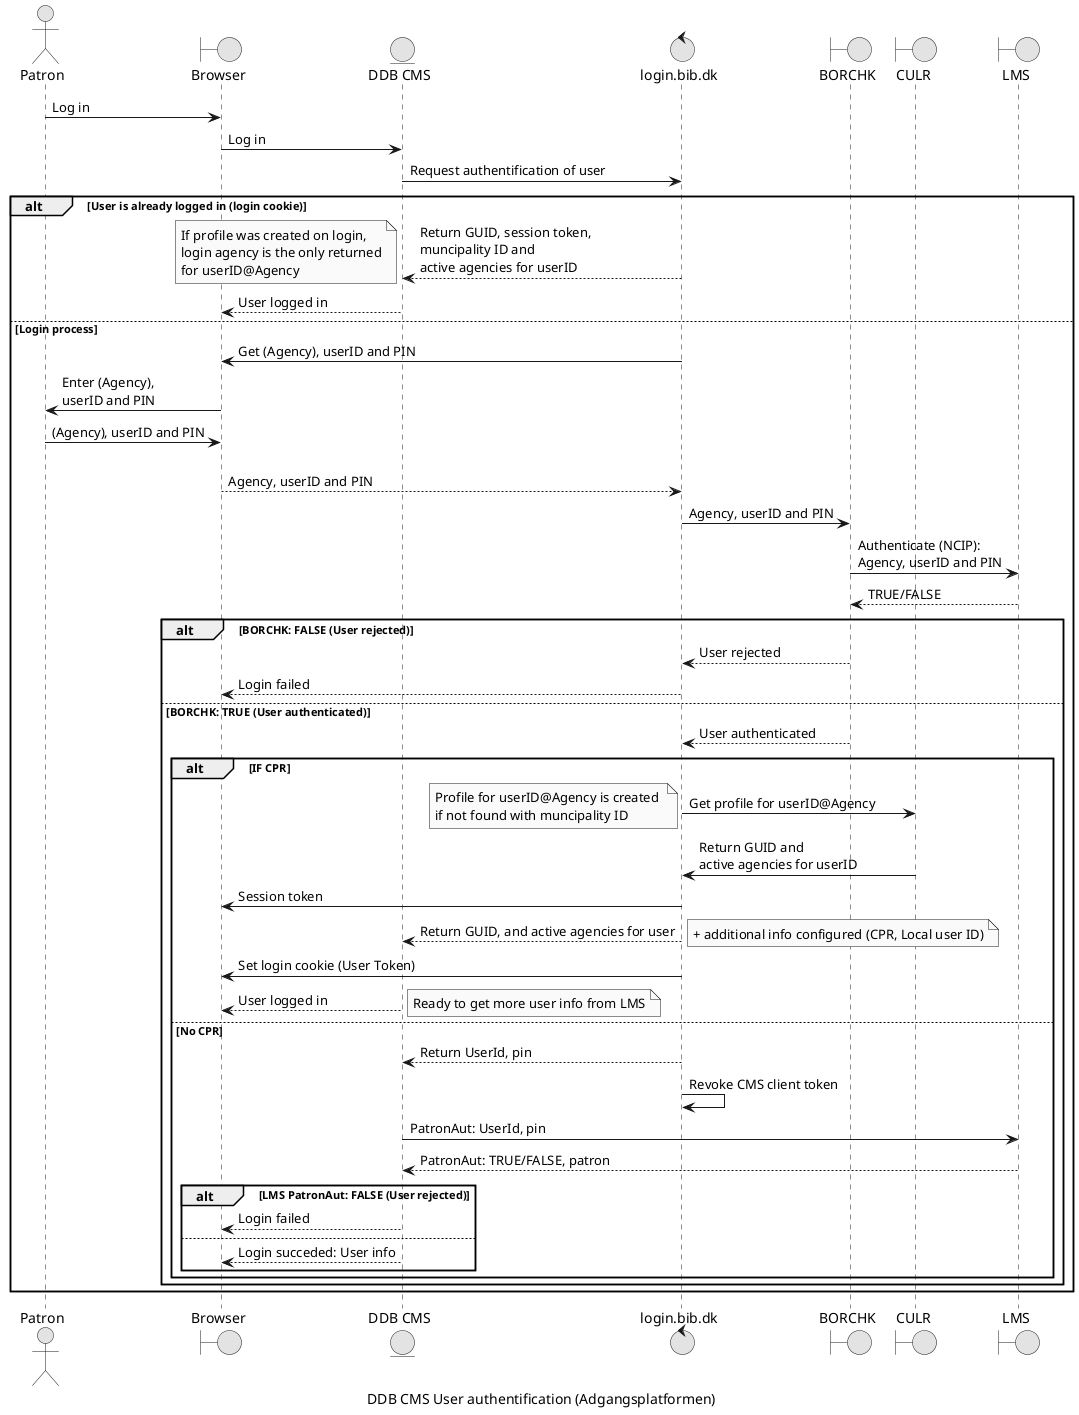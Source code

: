 @startuml
caption DDB CMS User authentification (Adgangsplatformen)

'Single Sign On

' Skinparams '
skinparam monochrome true

' Participants
actor       Patron
boundary    Browser
entity      DDBCMS  as "DDB CMS"
control     login.bib.dk    /' "AccessPlatform" '/
boundary    BORCHK          /'as "Borrower Check" '/
            
boundary CULR
boundary LMS /'as "Library Management System" '/


Patron->Browser: Log in
Browser->DDBCMS: Log in
DDBCMS->login.bib.dk: Request authentification of user

alt User is already logged in (login cookie)
    DDBCMS <-- login.bib.dk: Return GUID, session token, \nmuncipality ID and \nactive agencies for userID
            note left: If profile was created on login, \nlogin agency is the only returned\nfor userID@Agency
    Browser <-- DDBCMS: User logged in
else Login process
    Browser <- login.bib.dk: Get (Agency), userID and PIN
    Patron <- Browser: Enter (Agency),\nuserID and PIN
    Patron -> Browser: (Agency), userID and PIN
    Browser --> login.bib.dk: \nAgency, userID and PIN

    login.bib.dk -> BORCHK: Agency, userID and PIN
    BORCHK -> LMS: Authenticate (NCIP): \nAgency, userID and PIN
    BORCHK <-- LMS: TRUE/FALSE

    alt BORCHK: FALSE (User rejected)
        login.bib.dk <-- BORCHK: User rejected
        Browser <-- login.bib.dk: Login failed
    else BORCHK: TRUE (User authenticated)
        login.bib.dk <-- BORCHK: User authenticated

        alt IF CPR
            login.bib.dk->CULR: Get profile for userID@Agency
                note left: Profile for userID@Agency is created \nif not found with muncipality ID
            CULR->login.bib.dk: Return GUID and \nactive agencies for userID
            login.bib.dk -> Browser: Session token
            DDBCMS <-- login.bib.dk: Return GUID, and active agencies for user
                note right:+ additional info configured (CPR, Local user ID)

            Browser <- login.bib.dk : Set login cookie (User Token)
            Browser <-- DDBCMS: User logged in
                note right: Ready to get more user info from LMS

        else No CPR
            DDBCMS <-- login.bib.dk: Return UserId, pin
            login.bib.dk -> login.bib.dk: Revoke CMS client token
            
            DDBCMS -> LMS: PatronAut: UserId, pin
            DDBCMS <-- LMS: PatronAut: TRUE/FALSE, patron
            ' /external/{agencyid}/patrons/authenticate/v3
            
            alt LMS PatronAut: FALSE (User rejected)
                Browser <-- DDBCMS: Login failed
            else
                Browser <-- DDBCMS: Login succeded: User info
            end
        end
    end
end
@enduml
